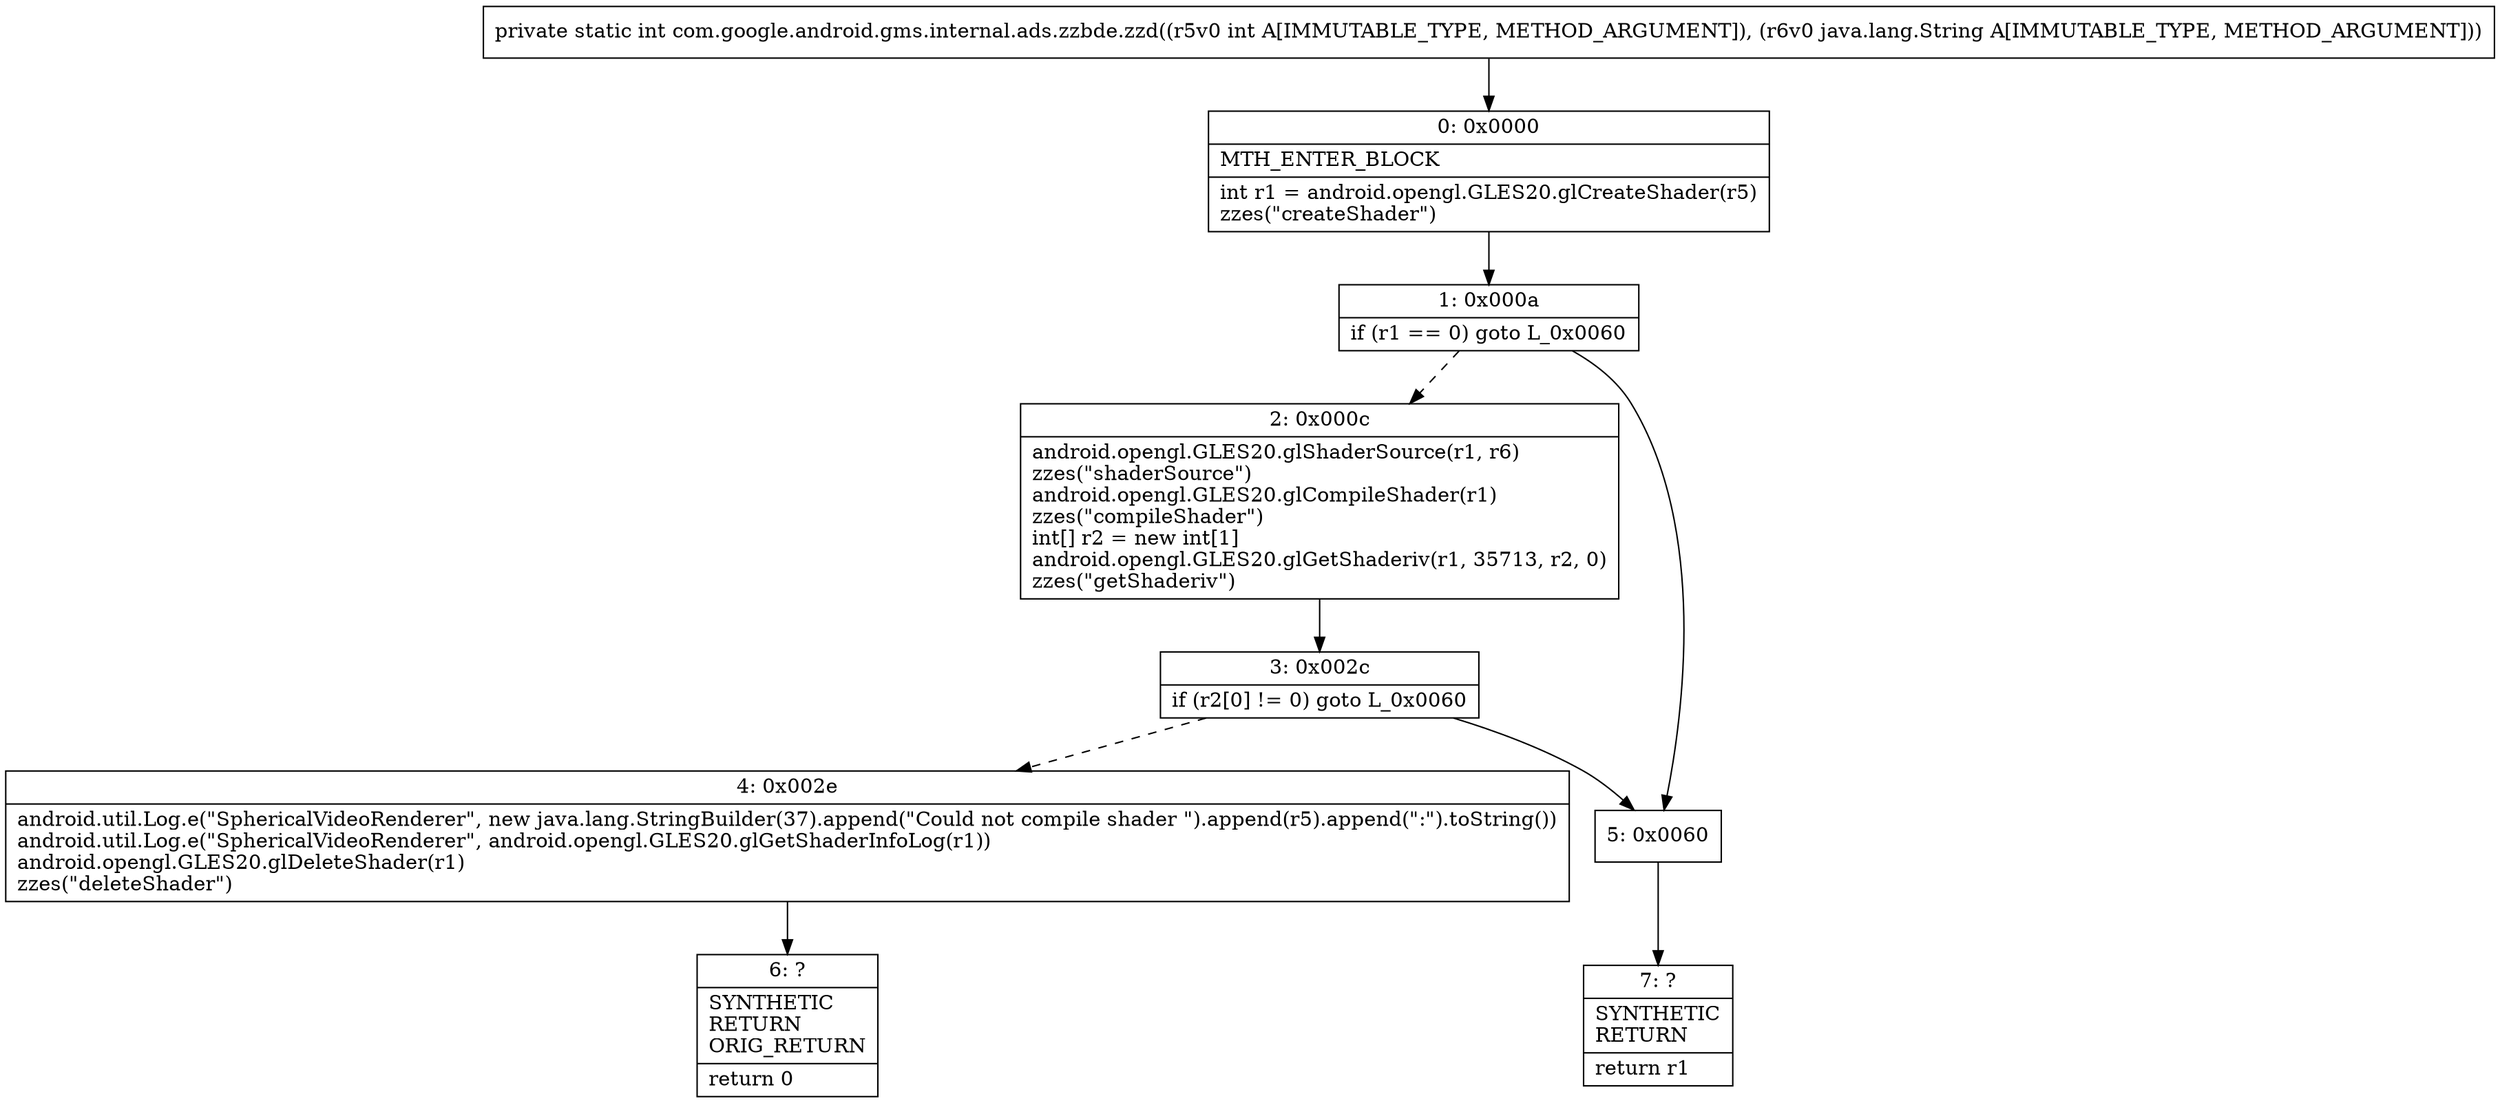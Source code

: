 digraph "CFG forcom.google.android.gms.internal.ads.zzbde.zzd(ILjava\/lang\/String;)I" {
Node_0 [shape=record,label="{0\:\ 0x0000|MTH_ENTER_BLOCK\l|int r1 = android.opengl.GLES20.glCreateShader(r5)\lzzes(\"createShader\")\l}"];
Node_1 [shape=record,label="{1\:\ 0x000a|if (r1 == 0) goto L_0x0060\l}"];
Node_2 [shape=record,label="{2\:\ 0x000c|android.opengl.GLES20.glShaderSource(r1, r6)\lzzes(\"shaderSource\")\landroid.opengl.GLES20.glCompileShader(r1)\lzzes(\"compileShader\")\lint[] r2 = new int[1]\landroid.opengl.GLES20.glGetShaderiv(r1, 35713, r2, 0)\lzzes(\"getShaderiv\")\l}"];
Node_3 [shape=record,label="{3\:\ 0x002c|if (r2[0] != 0) goto L_0x0060\l}"];
Node_4 [shape=record,label="{4\:\ 0x002e|android.util.Log.e(\"SphericalVideoRenderer\", new java.lang.StringBuilder(37).append(\"Could not compile shader \").append(r5).append(\":\").toString())\landroid.util.Log.e(\"SphericalVideoRenderer\", android.opengl.GLES20.glGetShaderInfoLog(r1))\landroid.opengl.GLES20.glDeleteShader(r1)\lzzes(\"deleteShader\")\l}"];
Node_5 [shape=record,label="{5\:\ 0x0060}"];
Node_6 [shape=record,label="{6\:\ ?|SYNTHETIC\lRETURN\lORIG_RETURN\l|return 0\l}"];
Node_7 [shape=record,label="{7\:\ ?|SYNTHETIC\lRETURN\l|return r1\l}"];
MethodNode[shape=record,label="{private static int com.google.android.gms.internal.ads.zzbde.zzd((r5v0 int A[IMMUTABLE_TYPE, METHOD_ARGUMENT]), (r6v0 java.lang.String A[IMMUTABLE_TYPE, METHOD_ARGUMENT])) }"];
MethodNode -> Node_0;
Node_0 -> Node_1;
Node_1 -> Node_2[style=dashed];
Node_1 -> Node_5;
Node_2 -> Node_3;
Node_3 -> Node_4[style=dashed];
Node_3 -> Node_5;
Node_4 -> Node_6;
Node_5 -> Node_7;
}

